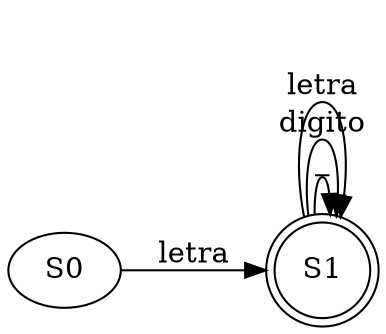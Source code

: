 digraph G {
	rankdir=LR
	S0 -> S1 [label="letra"]	S1 [shape="doublecircle"]	S1 -> S1 [label="_"]	S1 -> S1 [label="digito"]	S1 -> S1 [label="letra"]
}
